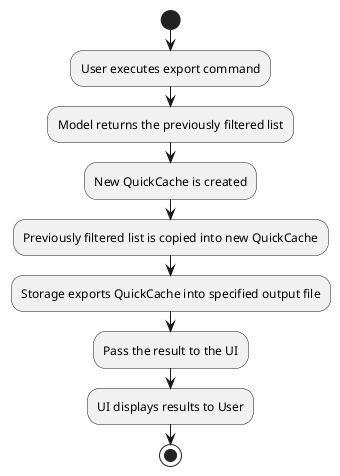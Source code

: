 @startuml
start
:User executes export command;
:Model returns the previously filtered list;
:New QuickCache is created;
:Previously filtered list is copied into new QuickCache;
:Storage exports QuickCache into specified output file;
:Pass the result to the UI;
:UI displays results to User;
stop
@enduml
